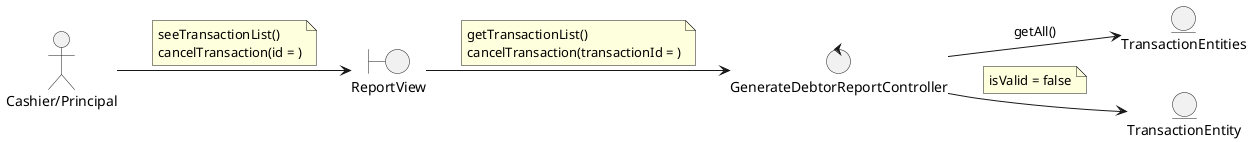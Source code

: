 @startuml
left to right direction

actor "Cashier/Principal"

boundary ReportView

control GenerateDebtorReportController

entity TransactionEntities
entity TransactionEntity

'--- Actor relations ---
"Cashier/Principal" --> ReportView
note on link
    seeTransactionList()
    cancelTransaction(id = )
end note

'--- Views relations ---
ReportView --> GenerateDebtorReportController
note on link
    getTransactionList()
    cancelTransaction(transactionId = )
end note

'--- Controllers relations ---
GenerateDebtorReportController --> TransactionEntities : getAll()
GenerateDebtorReportController --> TransactionEntity
note on link
    isValid = false
end note

'--- Entity relations ---

@enduml